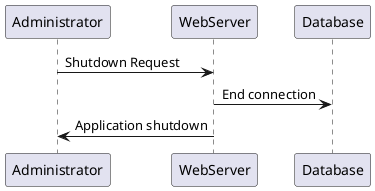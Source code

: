 @startuml
Administrator -> WebServer: Shutdown Request
WebServer -> Database: End connection
WebServer -> Administrator: Application shutdown


@enduml
